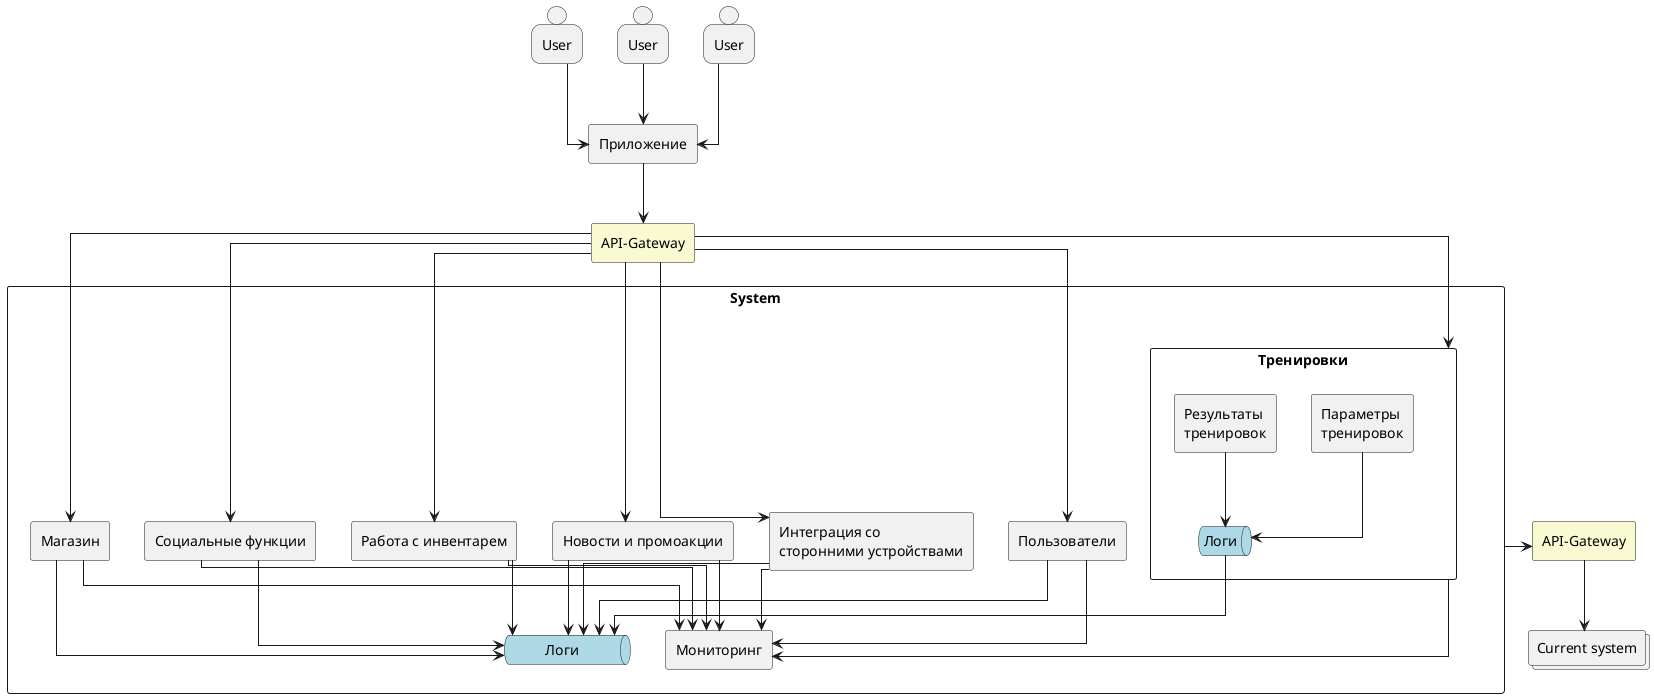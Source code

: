 @startuml

    skinparam ComponentStyle rectangle
    top to bottom direction
    'left to right direction
    skinparam linetype ortho

    person "User" as User1
    person "User" as User2
    person "User" as User3

    rectangle "Приложение" as app

    rectangle "API-Gateway" as UsersAPI #LightGoldenRodYellow
    rectangle "API-Gateway" as AppAPI #LightGoldenRodYellow
    collections "Current system" as CurSys 

    rectangle "System" as system {

        rectangle "Тренировки" as trains {
            rectangle "Параметры\nтренировок" as trainsparams    
            rectangle "Результаты\nтренировок" as trainsresult    
            queue "Логи" as trainslogs #LightBlue

            trainsparams --> trainslogs
            trainsresult --> trainslogs

        }
        rectangle "Интеграция со\nсторонними устройствами" as outTools
        rectangle "Пользователи" as users 
        rectangle "Магазин" as store 
        queue "          Логи          " as logs #LightBlue
        rectangle "Мониторинг" as monitoring
        rectangle "Социальные функции" as userGroups    
        rectangle "Работа с инвентарем" as tools          
        rectangle "Новости и промоакции" as news   

        UsersAPI --> users
        UsersAPI --> store
        UsersAPI --> trains
        UsersAPI --> userGroups
        UsersAPI --> tools
        UsersAPI --> news
        UsersAPI --> outTools


        users --> logs
        users --> monitoring
        store --> logs
        store --> monitoring
        trainslogs --> logs
        trains --> monitoring
        userGroups --> logs
        userGroups --> monitoring
        tools --> logs
        tools --> monitoring
        news --> logs
        news --> monitoring
        outTools --> logs
        outTools --> monitoring

    }

    User1 --> app
    User2 --> app
    User3 --> app
    app --> UsersAPI

    system -d-> AppAPI
    AppAPI -d-> CurSys

@enduml